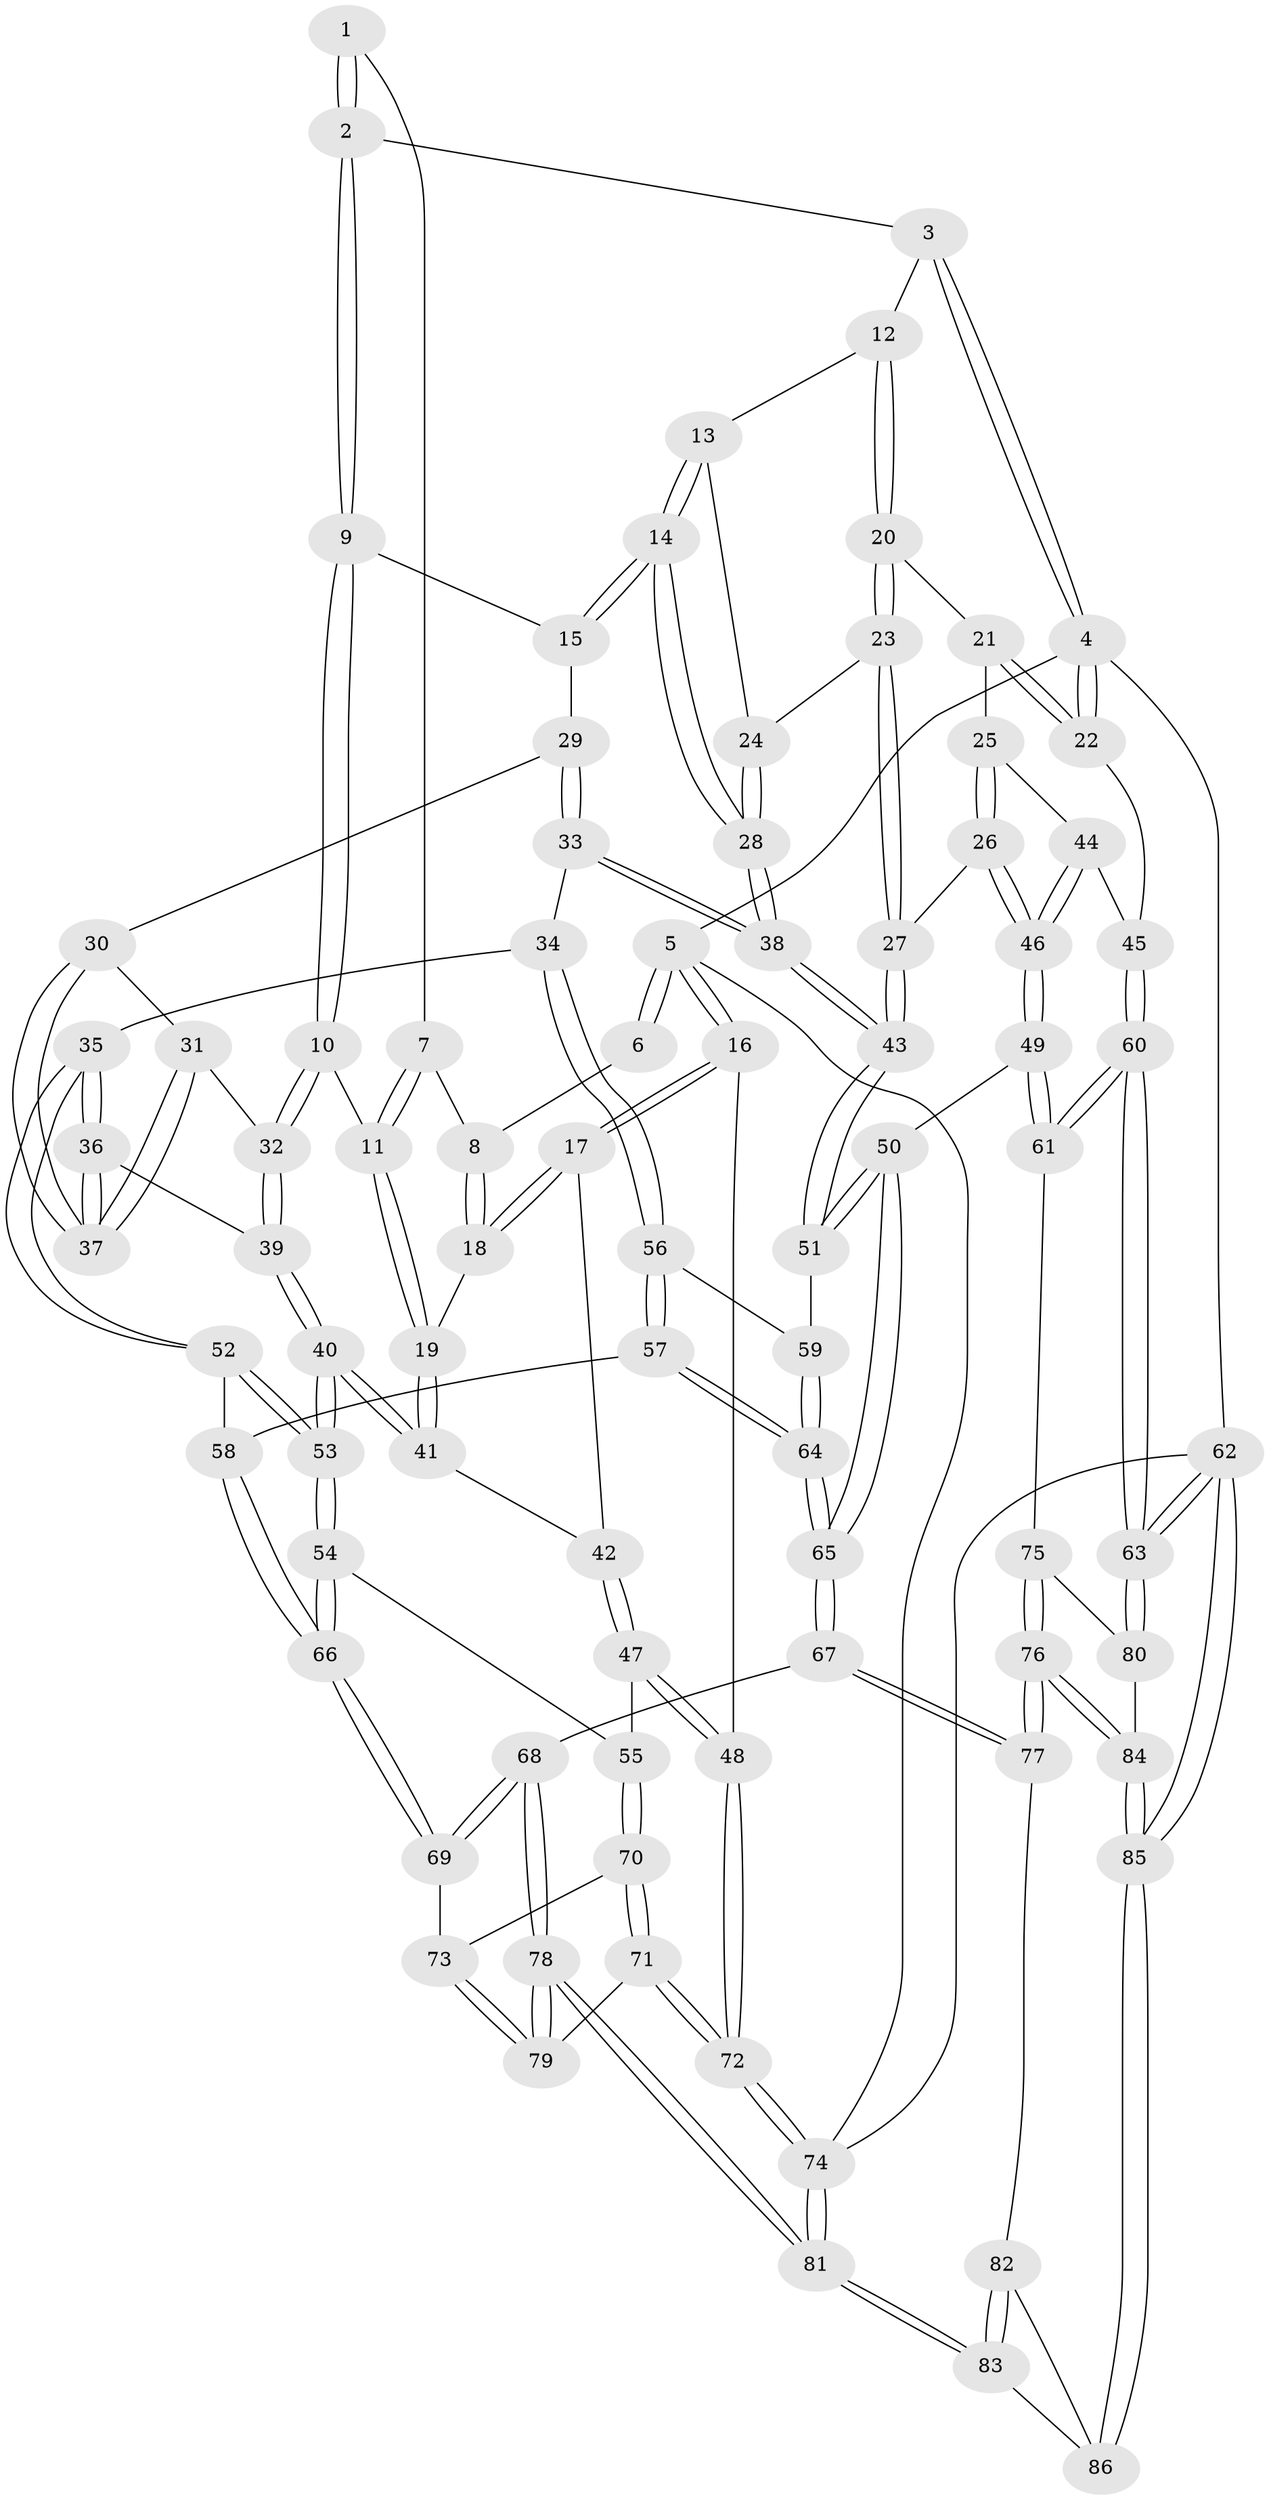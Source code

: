 // coarse degree distribution, {5: 0.2647058823529412, 9: 0.058823529411764705, 2: 0.14705882352941177, 4: 0.38235294117647056, 3: 0.08823529411764706, 7: 0.058823529411764705}
// Generated by graph-tools (version 1.1) at 2025/21/03/04/25 18:21:40]
// undirected, 86 vertices, 212 edges
graph export_dot {
graph [start="1"]
  node [color=gray90,style=filled];
  1 [pos="+0.21120226449133286+0"];
  2 [pos="+0.4768516410773301+0"];
  3 [pos="+0.6942817860269929+0"];
  4 [pos="+1+0"];
  5 [pos="+0+0"];
  6 [pos="+0.19789382172174697+0"];
  7 [pos="+0.19450515345537367+0.05971710020021681"];
  8 [pos="+0.08350180416017451+0.07089076769777868"];
  9 [pos="+0.4337057115839273+0"];
  10 [pos="+0.2602484458310251+0.15755229106970692"];
  11 [pos="+0.234784589452755+0.157231176480625"];
  12 [pos="+0.7393397255521444+0"];
  13 [pos="+0.6695785368544388+0.10083712755733558"];
  14 [pos="+0.5320741978012746+0.18186028602076393"];
  15 [pos="+0.4733667263607813+0.13459377202601633"];
  16 [pos="+0+0.11981974157843112"];
  17 [pos="+0+0.15639848582449187"];
  18 [pos="+0.020655274363264788+0.14556005667687444"];
  19 [pos="+0.191463907865387+0.18298105256355637"];
  20 [pos="+0.8129845660253358+0.02819954285520595"];
  21 [pos="+0.8502681170064912+0.0714101988452623"];
  22 [pos="+1+0.05377904471965923"];
  23 [pos="+0.7245063880621067+0.23289018685114696"];
  24 [pos="+0.671984561331457+0.16984745440226143"];
  25 [pos="+0.8838069258355419+0.1951313867037477"];
  26 [pos="+0.7765635187841626+0.28696011496197626"];
  27 [pos="+0.7442425506385765+0.28437623889947145"];
  28 [pos="+0.570929471829601+0.2630064605984074"];
  29 [pos="+0.42733556433324366+0.2004525492489759"];
  30 [pos="+0.42562982622740836+0.2012616122848897"];
  31 [pos="+0.34895826258381785+0.22165875409246946"];
  32 [pos="+0.3002040057506077+0.20670224248416225"];
  33 [pos="+0.48540264527599636+0.36690647991025094"];
  34 [pos="+0.4538250366355709+0.3768116727572439"];
  35 [pos="+0.4122910643072348+0.3763267891420409"];
  36 [pos="+0.3889712577123977+0.3272055266328658"];
  37 [pos="+0.38613186935195065+0.31280023673678964"];
  38 [pos="+0.5789533309198017+0.36188782707675293"];
  39 [pos="+0.294779816140393+0.27083736859660584"];
  40 [pos="+0.2120907753513283+0.4302839396280927"];
  41 [pos="+0.16616397714575973+0.33894451234087575"];
  42 [pos="+0.07708412783846715+0.30270670786883186"];
  43 [pos="+0.5911387769120232+0.3698751765738402"];
  44 [pos="+0.9232913399341249+0.2180660829004458"];
  45 [pos="+1+0.2447794242618748"];
  46 [pos="+0.9111552104021002+0.5181086996803035"];
  47 [pos="+0+0.4476543398839872"];
  48 [pos="+0+0.45265315778736265"];
  49 [pos="+0.9209761517745318+0.5489321016194902"];
  50 [pos="+0.759868660094374+0.5395215688773366"];
  51 [pos="+0.6110847998351808+0.41828434807128106"];
  52 [pos="+0.3548305830464796+0.4050518924376272"];
  53 [pos="+0.21747540389147224+0.45461643879328173"];
  54 [pos="+0.20233889878133654+0.49121149052756186"];
  55 [pos="+0.19262803926629402+0.4966882244836898"];
  56 [pos="+0.4495897975773436+0.5330224876195819"];
  57 [pos="+0.4415695601213694+0.5413183251347007"];
  58 [pos="+0.42856824923261116+0.5456620708706629"];
  59 [pos="+0.5476020261845876+0.5262370092179365"];
  60 [pos="+1+0.5649233052920504"];
  61 [pos="+0.9287844354490138+0.5537469644088576"];
  62 [pos="+1+1"];
  63 [pos="+1+1"];
  64 [pos="+0.5572400103368166+0.7042818897732506"];
  65 [pos="+0.5632988906283675+0.729760823060534"];
  66 [pos="+0.3305952179335842+0.6037710429163972"];
  67 [pos="+0.5508014916440237+0.7675577567166775"];
  68 [pos="+0.4470570600143959+0.7839954649055533"];
  69 [pos="+0.3575076240397181+0.6762849874388799"];
  70 [pos="+0.09448789923790964+0.7006401043664489"];
  71 [pos="+0.08728844544916958+0.7091142368577751"];
  72 [pos="+0+0.891583664114318"];
  73 [pos="+0.24962743380279998+0.7157090065375851"];
  74 [pos="+0+1"];
  75 [pos="+0.835592195851706+0.7462128282816772"];
  76 [pos="+0.6916228513527556+0.8493206723851978"];
  77 [pos="+0.6087070145108932+0.8166387962608744"];
  78 [pos="+0.3107807167162179+0.9436298229631807"];
  79 [pos="+0.24141322454954517+0.8527395345055692"];
  80 [pos="+0.9503807412719932+0.8969877905341919"];
  81 [pos="+0.24288535628708208+1"];
  82 [pos="+0.5778152985690328+0.9187036405358207"];
  83 [pos="+0.25043834867067155+1"];
  84 [pos="+0.721981083314153+0.9046690497738559"];
  85 [pos="+0.8053561149567781+1"];
  86 [pos="+0.5339075865045996+1"];
  1 -- 2;
  1 -- 2;
  1 -- 7;
  2 -- 3;
  2 -- 9;
  2 -- 9;
  3 -- 4;
  3 -- 4;
  3 -- 12;
  4 -- 5;
  4 -- 22;
  4 -- 22;
  4 -- 62;
  5 -- 6;
  5 -- 6;
  5 -- 16;
  5 -- 16;
  5 -- 74;
  6 -- 8;
  7 -- 8;
  7 -- 11;
  7 -- 11;
  8 -- 18;
  8 -- 18;
  9 -- 10;
  9 -- 10;
  9 -- 15;
  10 -- 11;
  10 -- 32;
  10 -- 32;
  11 -- 19;
  11 -- 19;
  12 -- 13;
  12 -- 20;
  12 -- 20;
  13 -- 14;
  13 -- 14;
  13 -- 24;
  14 -- 15;
  14 -- 15;
  14 -- 28;
  14 -- 28;
  15 -- 29;
  16 -- 17;
  16 -- 17;
  16 -- 48;
  17 -- 18;
  17 -- 18;
  17 -- 42;
  18 -- 19;
  19 -- 41;
  19 -- 41;
  20 -- 21;
  20 -- 23;
  20 -- 23;
  21 -- 22;
  21 -- 22;
  21 -- 25;
  22 -- 45;
  23 -- 24;
  23 -- 27;
  23 -- 27;
  24 -- 28;
  24 -- 28;
  25 -- 26;
  25 -- 26;
  25 -- 44;
  26 -- 27;
  26 -- 46;
  26 -- 46;
  27 -- 43;
  27 -- 43;
  28 -- 38;
  28 -- 38;
  29 -- 30;
  29 -- 33;
  29 -- 33;
  30 -- 31;
  30 -- 37;
  30 -- 37;
  31 -- 32;
  31 -- 37;
  31 -- 37;
  32 -- 39;
  32 -- 39;
  33 -- 34;
  33 -- 38;
  33 -- 38;
  34 -- 35;
  34 -- 56;
  34 -- 56;
  35 -- 36;
  35 -- 36;
  35 -- 52;
  35 -- 52;
  36 -- 37;
  36 -- 37;
  36 -- 39;
  38 -- 43;
  38 -- 43;
  39 -- 40;
  39 -- 40;
  40 -- 41;
  40 -- 41;
  40 -- 53;
  40 -- 53;
  41 -- 42;
  42 -- 47;
  42 -- 47;
  43 -- 51;
  43 -- 51;
  44 -- 45;
  44 -- 46;
  44 -- 46;
  45 -- 60;
  45 -- 60;
  46 -- 49;
  46 -- 49;
  47 -- 48;
  47 -- 48;
  47 -- 55;
  48 -- 72;
  48 -- 72;
  49 -- 50;
  49 -- 61;
  49 -- 61;
  50 -- 51;
  50 -- 51;
  50 -- 65;
  50 -- 65;
  51 -- 59;
  52 -- 53;
  52 -- 53;
  52 -- 58;
  53 -- 54;
  53 -- 54;
  54 -- 55;
  54 -- 66;
  54 -- 66;
  55 -- 70;
  55 -- 70;
  56 -- 57;
  56 -- 57;
  56 -- 59;
  57 -- 58;
  57 -- 64;
  57 -- 64;
  58 -- 66;
  58 -- 66;
  59 -- 64;
  59 -- 64;
  60 -- 61;
  60 -- 61;
  60 -- 63;
  60 -- 63;
  61 -- 75;
  62 -- 63;
  62 -- 63;
  62 -- 85;
  62 -- 85;
  62 -- 74;
  63 -- 80;
  63 -- 80;
  64 -- 65;
  64 -- 65;
  65 -- 67;
  65 -- 67;
  66 -- 69;
  66 -- 69;
  67 -- 68;
  67 -- 77;
  67 -- 77;
  68 -- 69;
  68 -- 69;
  68 -- 78;
  68 -- 78;
  69 -- 73;
  70 -- 71;
  70 -- 71;
  70 -- 73;
  71 -- 72;
  71 -- 72;
  71 -- 79;
  72 -- 74;
  72 -- 74;
  73 -- 79;
  73 -- 79;
  74 -- 81;
  74 -- 81;
  75 -- 76;
  75 -- 76;
  75 -- 80;
  76 -- 77;
  76 -- 77;
  76 -- 84;
  76 -- 84;
  77 -- 82;
  78 -- 79;
  78 -- 79;
  78 -- 81;
  78 -- 81;
  80 -- 84;
  81 -- 83;
  81 -- 83;
  82 -- 83;
  82 -- 83;
  82 -- 86;
  83 -- 86;
  84 -- 85;
  84 -- 85;
  85 -- 86;
  85 -- 86;
}
